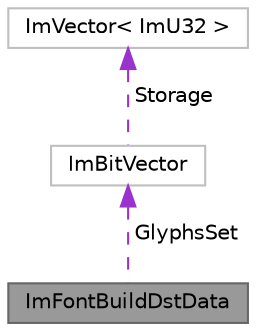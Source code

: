 digraph "ImFontBuildDstData"
{
 // LATEX_PDF_SIZE
  bgcolor="transparent";
  edge [fontname=Helvetica,fontsize=10,labelfontname=Helvetica,labelfontsize=10];
  node [fontname=Helvetica,fontsize=10,shape=box,height=0.2,width=0.4];
  Node1 [label="ImFontBuildDstData",height=0.2,width=0.4,color="gray40", fillcolor="grey60", style="filled", fontcolor="black",tooltip=" "];
  Node2 -> Node1 [dir="back",color="darkorchid3",style="dashed",label=" GlyphsSet" ];
  Node2 [label="ImBitVector",height=0.2,width=0.4,color="grey75", fillcolor="white", style="filled",URL="$struct_im_bit_vector.html",tooltip=" "];
  Node3 -> Node2 [dir="back",color="darkorchid3",style="dashed",label=" Storage" ];
  Node3 [label="ImVector\< ImU32 \>",height=0.2,width=0.4,color="grey75", fillcolor="white", style="filled",URL="$struct_im_vector.html",tooltip=" "];
}
